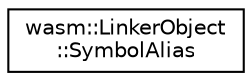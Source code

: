 digraph "Graphical Class Hierarchy"
{
  edge [fontname="Helvetica",fontsize="10",labelfontname="Helvetica",labelfontsize="10"];
  node [fontname="Helvetica",fontsize="10",shape=record];
  rankdir="LR";
  Node0 [label="wasm::LinkerObject\l::SymbolAlias",height=0.2,width=0.4,color="black", fillcolor="white", style="filled",URL="$structwasm_1_1_linker_object_1_1_symbol_alias.html"];
}
